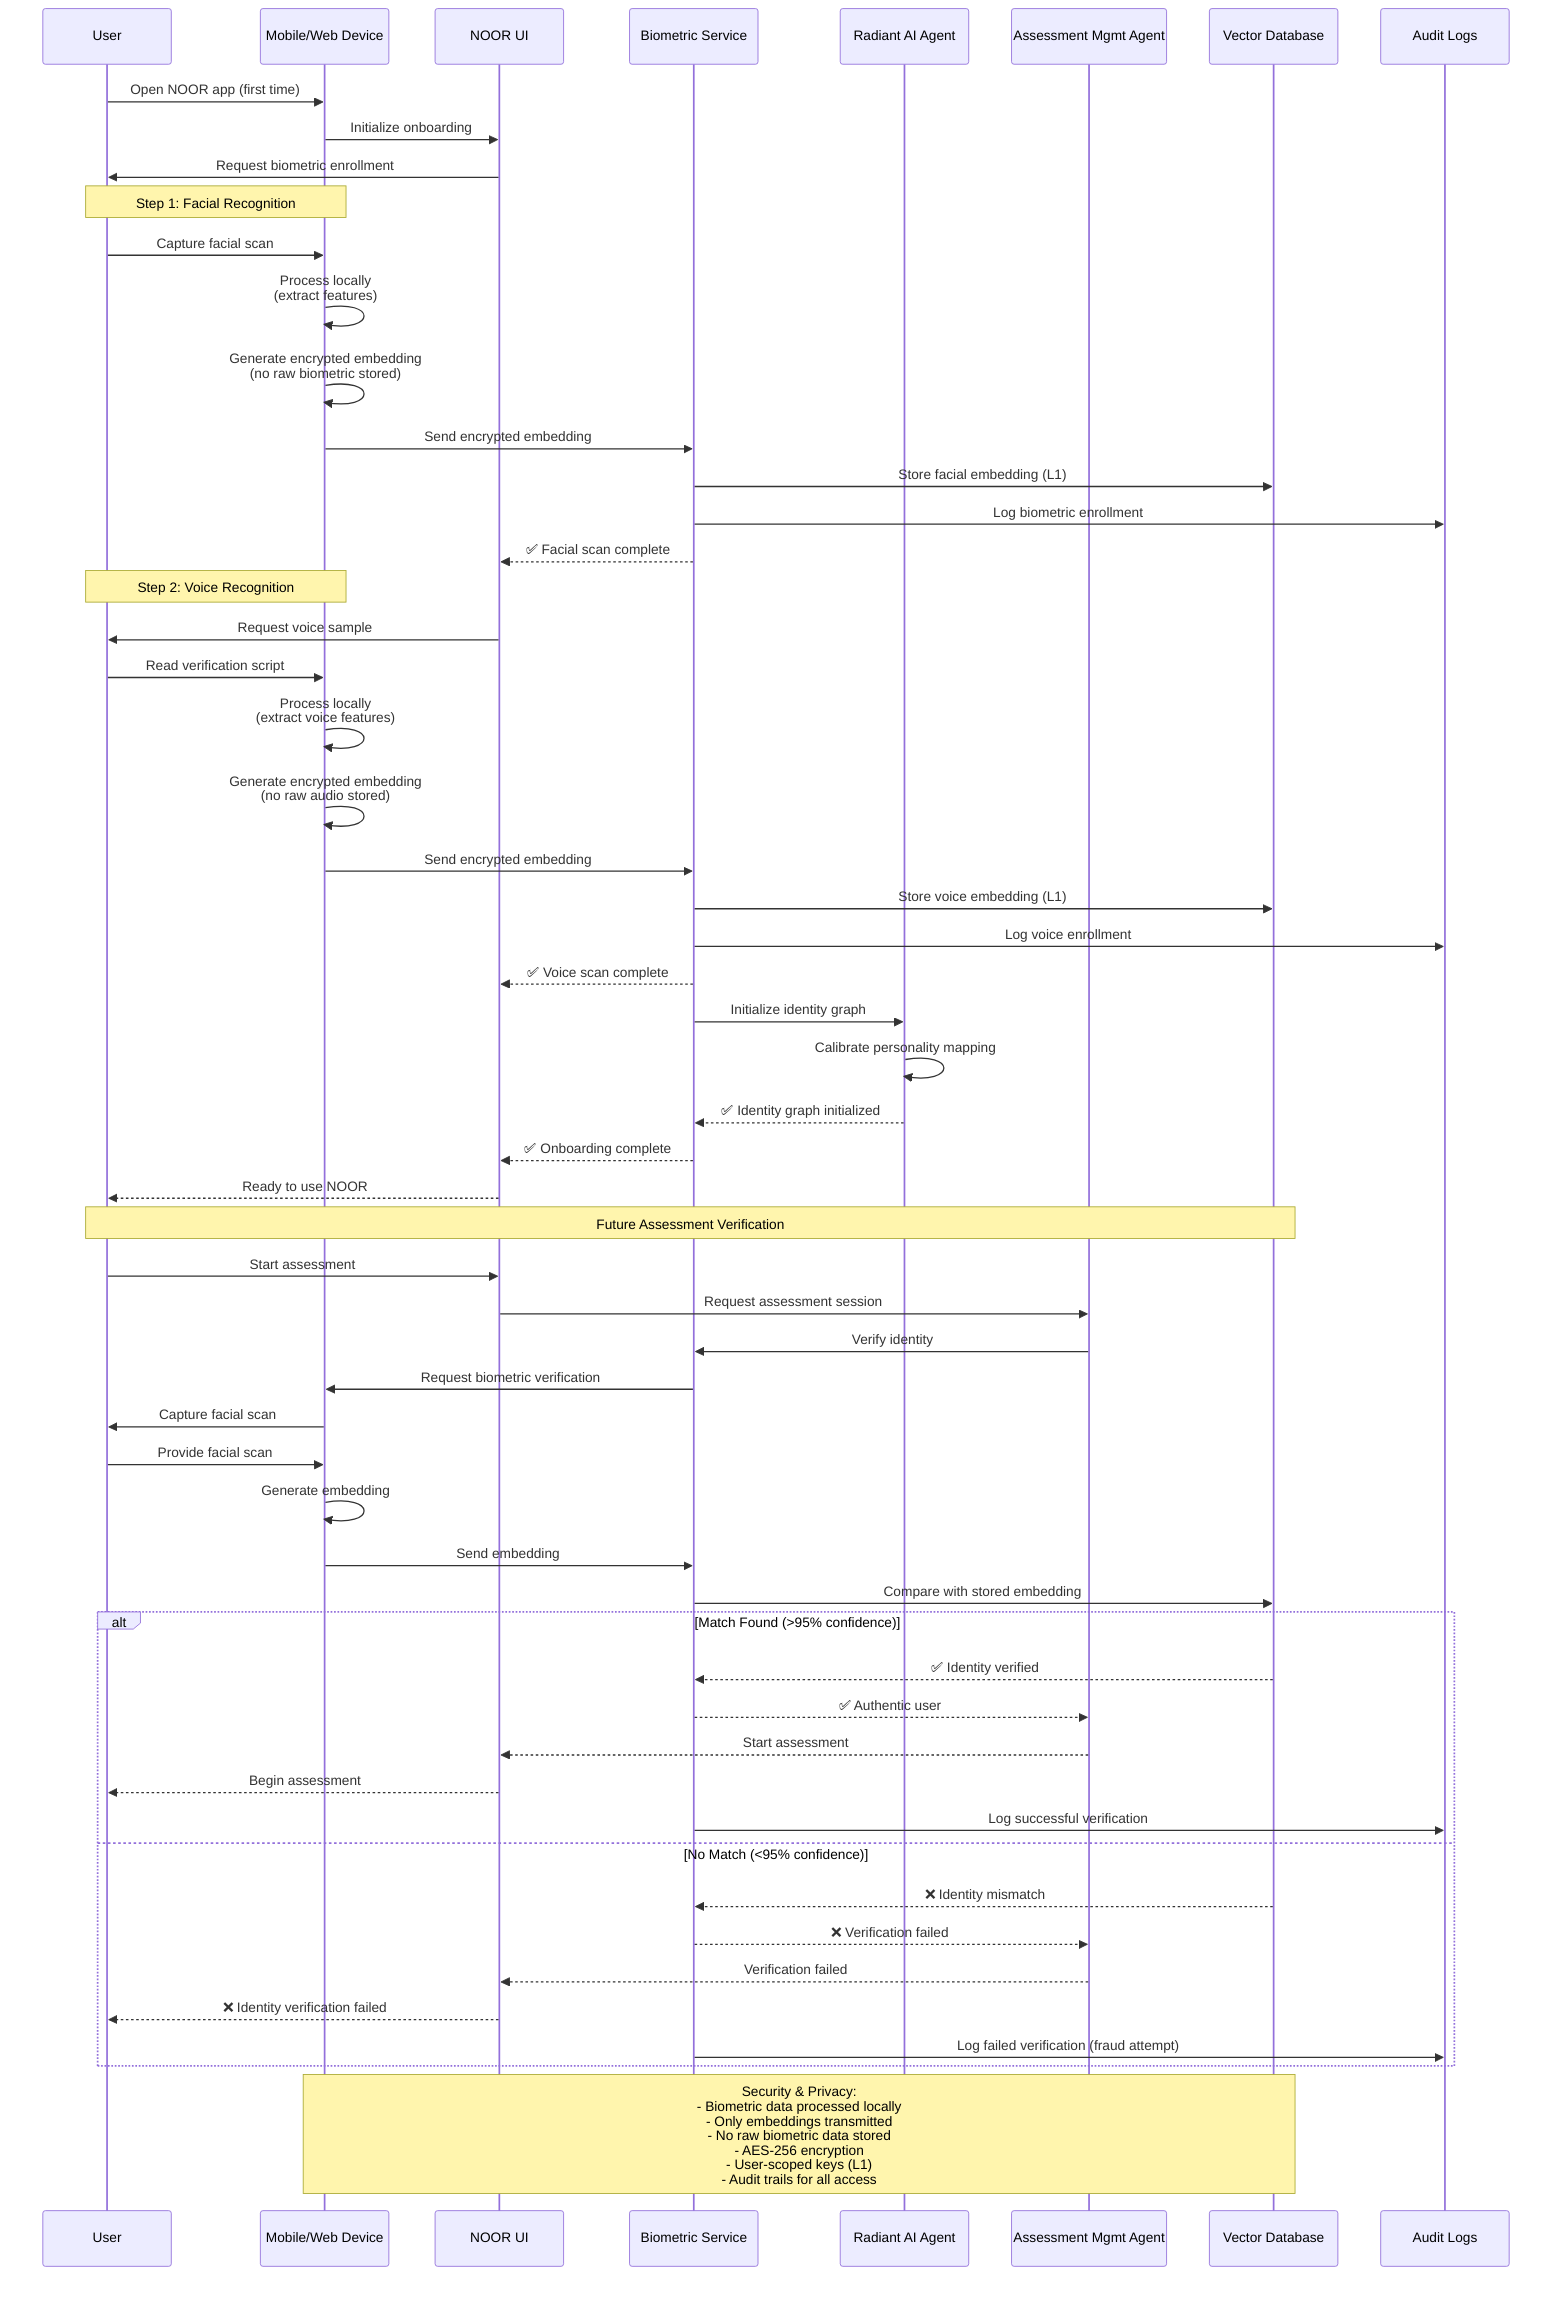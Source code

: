 sequenceDiagram
    participant User
    participant Device as Mobile/Web Device
    participant UI as NOOR UI
    participant Biometric as Biometric Service
    participant Radiant as Radiant AI Agent
    participant Assessment as Assessment Mgmt Agent
    participant VectorDB as Vector Database
    participant Audit as Audit Logs
    
    User->>Device: Open NOOR app (first time)
    Device->>UI: Initialize onboarding
    UI->>User: Request biometric enrollment
    
    Note over User,Device: Step 1: Facial Recognition
    User->>Device: Capture facial scan
    Device->>Device: Process locally<br/>(extract features)
    Device->>Device: Generate encrypted embedding<br/>(no raw biometric stored)
    Device->>Biometric: Send encrypted embedding
    Biometric->>VectorDB: Store facial embedding (L1)
    Biometric->>Audit: Log biometric enrollment
    Biometric-->>UI: ✅ Facial scan complete
    
    Note over User,Device: Step 2: Voice Recognition
    UI->>User: Request voice sample
    User->>Device: Read verification script
    Device->>Device: Process locally<br/>(extract voice features)
    Device->>Device: Generate encrypted embedding<br/>(no raw audio stored)
    Device->>Biometric: Send encrypted embedding
    Biometric->>VectorDB: Store voice embedding (L1)
    Biometric->>Audit: Log voice enrollment
    Biometric-->>UI: ✅ Voice scan complete
    
    Biometric->>Radiant: Initialize identity graph
    Radiant->>Radiant: Calibrate personality mapping
    Radiant-->>Biometric: ✅ Identity graph initialized
    
    Biometric-->>UI: ✅ Onboarding complete
    UI-->>User: Ready to use NOOR
    
    Note over User,VectorDB: Future Assessment Verification
    
    User->>UI: Start assessment
    UI->>Assessment: Request assessment session
    Assessment->>Biometric: Verify identity
    Biometric->>Device: Request biometric verification
    Device->>User: Capture facial scan
    User->>Device: Provide facial scan
    Device->>Device: Generate embedding
    Device->>Biometric: Send embedding
    Biometric->>VectorDB: Compare with stored embedding
    
    alt Match Found (>95% confidence)
        VectorDB-->>Biometric: ✅ Identity verified
        Biometric-->>Assessment: ✅ Authentic user
        Assessment-->>UI: Start assessment
        UI-->>User: Begin assessment
        Biometric->>Audit: Log successful verification
    else No Match (<95% confidence)
        VectorDB-->>Biometric: ❌ Identity mismatch
        Biometric-->>Assessment: ❌ Verification failed
        Assessment-->>UI: Verification failed
        UI-->>User: ❌ Identity verification failed
        Biometric->>Audit: Log failed verification (fraud attempt)
    end
    
    Note over Device,VectorDB: Security & Privacy:<br/>- Biometric data processed locally<br/>- Only embeddings transmitted<br/>- No raw biometric data stored<br/>- AES-256 encryption<br/>- User-scoped keys (L1)<br/>- Audit trails for all access